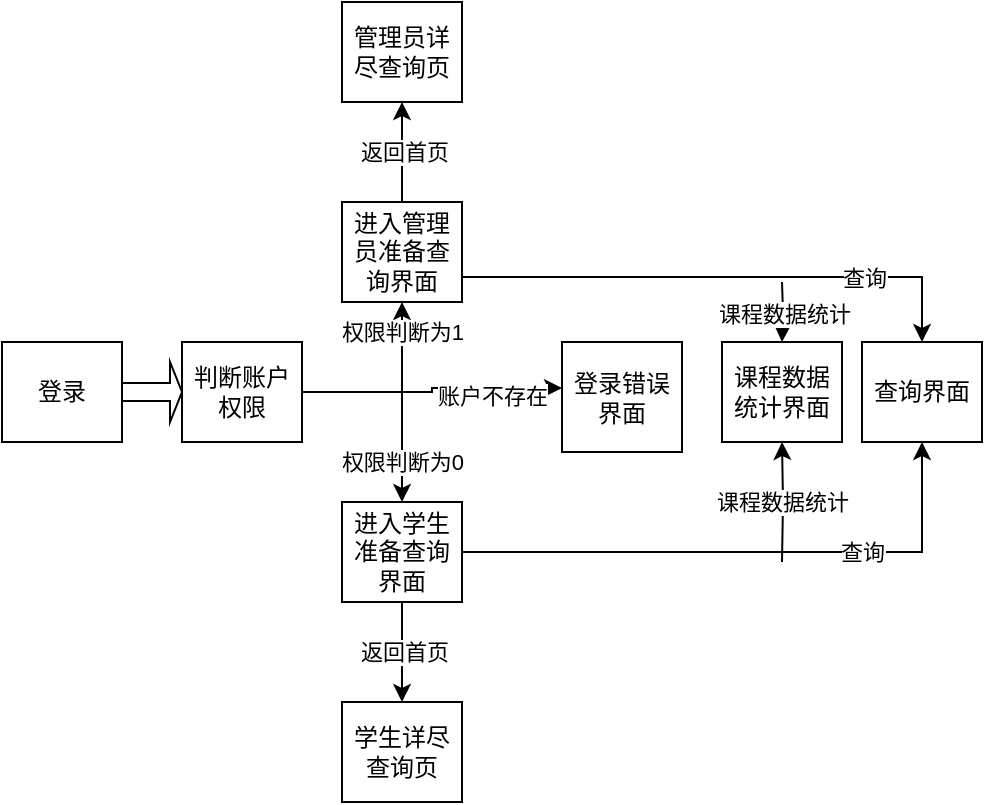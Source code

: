 <mxfile version="15.5.0" type="github">
  <diagram id="MXTZsPqxnjbq6VYE26BY" name="Page-1">
    <mxGraphModel dx="1038" dy="556" grid="1" gridSize="10" guides="1" tooltips="1" connect="1" arrows="1" fold="1" page="1" pageScale="1" pageWidth="827" pageHeight="1169" math="0" shadow="0">
      <root>
        <mxCell id="0" />
        <mxCell id="1" parent="0" />
        <mxCell id="krZkahWFCAur-_JaZwQ9-1" value="登录" style="rounded=0;whiteSpace=wrap;html=1;" vertex="1" parent="1">
          <mxGeometry y="280" width="60" height="50" as="geometry" />
        </mxCell>
        <mxCell id="krZkahWFCAur-_JaZwQ9-10" value="" style="shape=singleArrow;whiteSpace=wrap;html=1;" vertex="1" parent="1">
          <mxGeometry x="60" y="290" width="30" height="30" as="geometry" />
        </mxCell>
        <mxCell id="krZkahWFCAur-_JaZwQ9-11" value="判断账户权限" style="rounded=0;whiteSpace=wrap;html=1;" vertex="1" parent="1">
          <mxGeometry x="90" y="280" width="60" height="50" as="geometry" />
        </mxCell>
        <mxCell id="krZkahWFCAur-_JaZwQ9-16" value="进入管理员准备查询界面" style="rounded=0;whiteSpace=wrap;html=1;" vertex="1" parent="1">
          <mxGeometry x="170" y="210" width="60" height="50" as="geometry" />
        </mxCell>
        <mxCell id="krZkahWFCAur-_JaZwQ9-17" value="进入学生准备查询界面" style="rounded=0;whiteSpace=wrap;html=1;" vertex="1" parent="1">
          <mxGeometry x="170" y="360" width="60" height="50" as="geometry" />
        </mxCell>
        <mxCell id="krZkahWFCAur-_JaZwQ9-20" value="" style="endArrow=classic;html=1;rounded=0;edgeStyle=orthogonalEdgeStyle;exitX=1;exitY=0.5;exitDx=0;exitDy=0;entryX=0.5;entryY=1;entryDx=0;entryDy=0;" edge="1" parent="1" source="krZkahWFCAur-_JaZwQ9-11" target="krZkahWFCAur-_JaZwQ9-16">
          <mxGeometry relative="1" as="geometry">
            <mxPoint x="360" y="280" as="sourcePoint" />
            <mxPoint x="460" y="280" as="targetPoint" />
          </mxGeometry>
        </mxCell>
        <mxCell id="krZkahWFCAur-_JaZwQ9-21" value="权限判断为1" style="edgeLabel;resizable=0;html=1;align=center;verticalAlign=middle;" connectable="0" vertex="1" parent="krZkahWFCAur-_JaZwQ9-20">
          <mxGeometry relative="1" as="geometry">
            <mxPoint x="2" y="-30" as="offset" />
          </mxGeometry>
        </mxCell>
        <mxCell id="krZkahWFCAur-_JaZwQ9-23" value="" style="endArrow=classic;html=1;rounded=0;edgeStyle=orthogonalEdgeStyle;exitX=1;exitY=0.5;exitDx=0;exitDy=0;entryX=0.5;entryY=0;entryDx=0;entryDy=0;" edge="1" parent="1" source="krZkahWFCAur-_JaZwQ9-11" target="krZkahWFCAur-_JaZwQ9-17">
          <mxGeometry relative="1" as="geometry">
            <mxPoint x="360" y="280" as="sourcePoint" />
            <mxPoint x="460" y="280" as="targetPoint" />
          </mxGeometry>
        </mxCell>
        <mxCell id="krZkahWFCAur-_JaZwQ9-24" value="权限判断为0" style="edgeLabel;resizable=0;html=1;align=center;verticalAlign=middle;" connectable="0" vertex="1" parent="krZkahWFCAur-_JaZwQ9-23">
          <mxGeometry relative="1" as="geometry">
            <mxPoint y="32" as="offset" />
          </mxGeometry>
        </mxCell>
        <mxCell id="krZkahWFCAur-_JaZwQ9-30" value="" style="endArrow=classic;html=1;rounded=0;edgeStyle=orthogonalEdgeStyle;" edge="1" parent="1" target="krZkahWFCAur-_JaZwQ9-32">
          <mxGeometry relative="1" as="geometry">
            <mxPoint x="150" y="303" as="sourcePoint" />
            <mxPoint x="280" y="305" as="targetPoint" />
            <Array as="points">
              <mxPoint x="215" y="305" />
              <mxPoint x="215" y="303" />
            </Array>
          </mxGeometry>
        </mxCell>
        <mxCell id="krZkahWFCAur-_JaZwQ9-31" value="账户不存在" style="edgeLabel;resizable=0;html=1;align=center;verticalAlign=middle;" connectable="0" vertex="1" parent="krZkahWFCAur-_JaZwQ9-30">
          <mxGeometry relative="1" as="geometry">
            <mxPoint x="30" y="2" as="offset" />
          </mxGeometry>
        </mxCell>
        <mxCell id="krZkahWFCAur-_JaZwQ9-32" value="登录错误界面" style="rounded=0;whiteSpace=wrap;html=1;align=center;" vertex="1" parent="1">
          <mxGeometry x="280" y="280" width="60" height="55" as="geometry" />
        </mxCell>
        <mxCell id="krZkahWFCAur-_JaZwQ9-34" value="" style="endArrow=classic;html=1;rounded=0;edgeStyle=orthogonalEdgeStyle;exitX=1;exitY=0.75;exitDx=0;exitDy=0;entryX=0.5;entryY=0;entryDx=0;entryDy=0;" edge="1" parent="1" source="krZkahWFCAur-_JaZwQ9-16" target="krZkahWFCAur-_JaZwQ9-38">
          <mxGeometry relative="1" as="geometry">
            <mxPoint x="360" y="260" as="sourcePoint" />
            <mxPoint x="460" y="280" as="targetPoint" />
            <Array as="points">
              <mxPoint x="460" y="248" />
            </Array>
          </mxGeometry>
        </mxCell>
        <mxCell id="krZkahWFCAur-_JaZwQ9-35" value="查询" style="edgeLabel;resizable=0;html=1;align=center;verticalAlign=middle;" connectable="0" vertex="1" parent="krZkahWFCAur-_JaZwQ9-34">
          <mxGeometry relative="1" as="geometry">
            <mxPoint x="69" as="offset" />
          </mxGeometry>
        </mxCell>
        <mxCell id="krZkahWFCAur-_JaZwQ9-36" value="" style="endArrow=classic;html=1;rounded=0;edgeStyle=orthogonalEdgeStyle;exitX=1;exitY=0.5;exitDx=0;exitDy=0;" edge="1" parent="1" source="krZkahWFCAur-_JaZwQ9-17" target="krZkahWFCAur-_JaZwQ9-38">
          <mxGeometry relative="1" as="geometry">
            <mxPoint x="360" y="260" as="sourcePoint" />
            <mxPoint x="460" y="350" as="targetPoint" />
          </mxGeometry>
        </mxCell>
        <mxCell id="krZkahWFCAur-_JaZwQ9-37" value="查询" style="edgeLabel;resizable=0;html=1;align=center;verticalAlign=middle;" connectable="0" vertex="1" parent="krZkahWFCAur-_JaZwQ9-36">
          <mxGeometry relative="1" as="geometry">
            <mxPoint x="57" as="offset" />
          </mxGeometry>
        </mxCell>
        <mxCell id="krZkahWFCAur-_JaZwQ9-38" value="查询界面" style="rounded=0;whiteSpace=wrap;html=1;align=center;" vertex="1" parent="1">
          <mxGeometry x="430" y="280" width="60" height="50" as="geometry" />
        </mxCell>
        <mxCell id="krZkahWFCAur-_JaZwQ9-39" value="课程数据统计界面" style="rounded=0;whiteSpace=wrap;html=1;align=center;" vertex="1" parent="1">
          <mxGeometry x="360" y="280" width="60" height="50" as="geometry" />
        </mxCell>
        <mxCell id="krZkahWFCAur-_JaZwQ9-40" value="" style="endArrow=classic;html=1;rounded=0;edgeStyle=orthogonalEdgeStyle;entryX=0.5;entryY=0;entryDx=0;entryDy=0;" edge="1" parent="1" target="krZkahWFCAur-_JaZwQ9-39">
          <mxGeometry relative="1" as="geometry">
            <mxPoint x="390" y="250" as="sourcePoint" />
            <mxPoint x="460" y="250" as="targetPoint" />
          </mxGeometry>
        </mxCell>
        <mxCell id="krZkahWFCAur-_JaZwQ9-41" value="课程数据统计" style="edgeLabel;resizable=0;html=1;align=center;verticalAlign=middle;" connectable="0" vertex="1" parent="krZkahWFCAur-_JaZwQ9-40">
          <mxGeometry relative="1" as="geometry" />
        </mxCell>
        <mxCell id="krZkahWFCAur-_JaZwQ9-42" value="" style="endArrow=classic;html=1;rounded=0;edgeStyle=orthogonalEdgeStyle;entryX=0.5;entryY=1;entryDx=0;entryDy=0;" edge="1" parent="1" target="krZkahWFCAur-_JaZwQ9-39">
          <mxGeometry relative="1" as="geometry">
            <mxPoint x="390" y="390" as="sourcePoint" />
            <mxPoint x="460" y="250" as="targetPoint" />
          </mxGeometry>
        </mxCell>
        <mxCell id="krZkahWFCAur-_JaZwQ9-43" value="课程数据统计" style="edgeLabel;resizable=0;html=1;align=center;verticalAlign=middle;" connectable="0" vertex="1" parent="krZkahWFCAur-_JaZwQ9-42">
          <mxGeometry relative="1" as="geometry" />
        </mxCell>
        <mxCell id="krZkahWFCAur-_JaZwQ9-44" value="" style="endArrow=classic;html=1;rounded=0;edgeStyle=orthogonalEdgeStyle;exitX=0.5;exitY=0;exitDx=0;exitDy=0;" edge="1" parent="1" source="krZkahWFCAur-_JaZwQ9-16">
          <mxGeometry relative="1" as="geometry">
            <mxPoint x="360" y="250" as="sourcePoint" />
            <mxPoint x="200" y="160" as="targetPoint" />
          </mxGeometry>
        </mxCell>
        <mxCell id="krZkahWFCAur-_JaZwQ9-45" value="返回首页" style="edgeLabel;resizable=0;html=1;align=center;verticalAlign=middle;" connectable="0" vertex="1" parent="krZkahWFCAur-_JaZwQ9-44">
          <mxGeometry relative="1" as="geometry" />
        </mxCell>
        <mxCell id="krZkahWFCAur-_JaZwQ9-46" value="管理员详尽查询页" style="rounded=0;whiteSpace=wrap;html=1;align=center;" vertex="1" parent="1">
          <mxGeometry x="170" y="110" width="60" height="50" as="geometry" />
        </mxCell>
        <mxCell id="krZkahWFCAur-_JaZwQ9-47" value="" style="endArrow=classic;html=1;rounded=0;edgeStyle=orthogonalEdgeStyle;exitX=0.5;exitY=1;exitDx=0;exitDy=0;" edge="1" parent="1" source="krZkahWFCAur-_JaZwQ9-17">
          <mxGeometry relative="1" as="geometry">
            <mxPoint x="360" y="240" as="sourcePoint" />
            <mxPoint x="200" y="460" as="targetPoint" />
          </mxGeometry>
        </mxCell>
        <mxCell id="krZkahWFCAur-_JaZwQ9-48" value="返回首页" style="edgeLabel;resizable=0;html=1;align=center;verticalAlign=middle;" connectable="0" vertex="1" parent="krZkahWFCAur-_JaZwQ9-47">
          <mxGeometry relative="1" as="geometry" />
        </mxCell>
        <mxCell id="krZkahWFCAur-_JaZwQ9-49" value="学生详尽查询页" style="rounded=0;whiteSpace=wrap;html=1;align=center;" vertex="1" parent="1">
          <mxGeometry x="170" y="460" width="60" height="50" as="geometry" />
        </mxCell>
      </root>
    </mxGraphModel>
  </diagram>
</mxfile>
